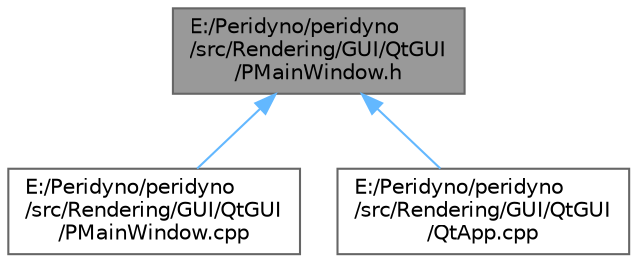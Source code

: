 digraph "E:/Peridyno/peridyno/src/Rendering/GUI/QtGUI/PMainWindow.h"
{
 // LATEX_PDF_SIZE
  bgcolor="transparent";
  edge [fontname=Helvetica,fontsize=10,labelfontname=Helvetica,labelfontsize=10];
  node [fontname=Helvetica,fontsize=10,shape=box,height=0.2,width=0.4];
  Node1 [id="Node000001",label="E:/Peridyno/peridyno\l/src/Rendering/GUI/QtGUI\l/PMainWindow.h",height=0.2,width=0.4,color="gray40", fillcolor="grey60", style="filled", fontcolor="black",tooltip=" "];
  Node1 -> Node2 [id="edge1_Node000001_Node000002",dir="back",color="steelblue1",style="solid",tooltip=" "];
  Node2 [id="Node000002",label="E:/Peridyno/peridyno\l/src/Rendering/GUI/QtGUI\l/PMainWindow.cpp",height=0.2,width=0.4,color="grey40", fillcolor="white", style="filled",URL="$_p_main_window_8cpp.html",tooltip=" "];
  Node1 -> Node3 [id="edge2_Node000001_Node000003",dir="back",color="steelblue1",style="solid",tooltip=" "];
  Node3 [id="Node000003",label="E:/Peridyno/peridyno\l/src/Rendering/GUI/QtGUI\l/QtApp.cpp",height=0.2,width=0.4,color="grey40", fillcolor="white", style="filled",URL="$_qt_app_8cpp.html",tooltip=" "];
}
